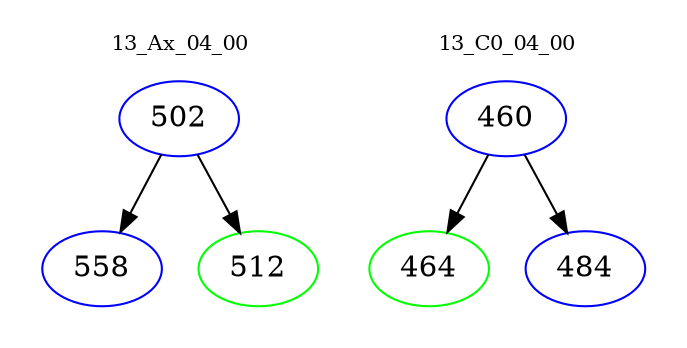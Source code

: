digraph{
subgraph cluster_0 {
color = white
label = "13_Ax_04_00";
fontsize=10;
T0_502 [label="502", color="blue"]
T0_502 -> T0_558 [color="black"]
T0_558 [label="558", color="blue"]
T0_502 -> T0_512 [color="black"]
T0_512 [label="512", color="green"]
}
subgraph cluster_1 {
color = white
label = "13_C0_04_00";
fontsize=10;
T1_460 [label="460", color="blue"]
T1_460 -> T1_464 [color="black"]
T1_464 [label="464", color="green"]
T1_460 -> T1_484 [color="black"]
T1_484 [label="484", color="blue"]
}
}

